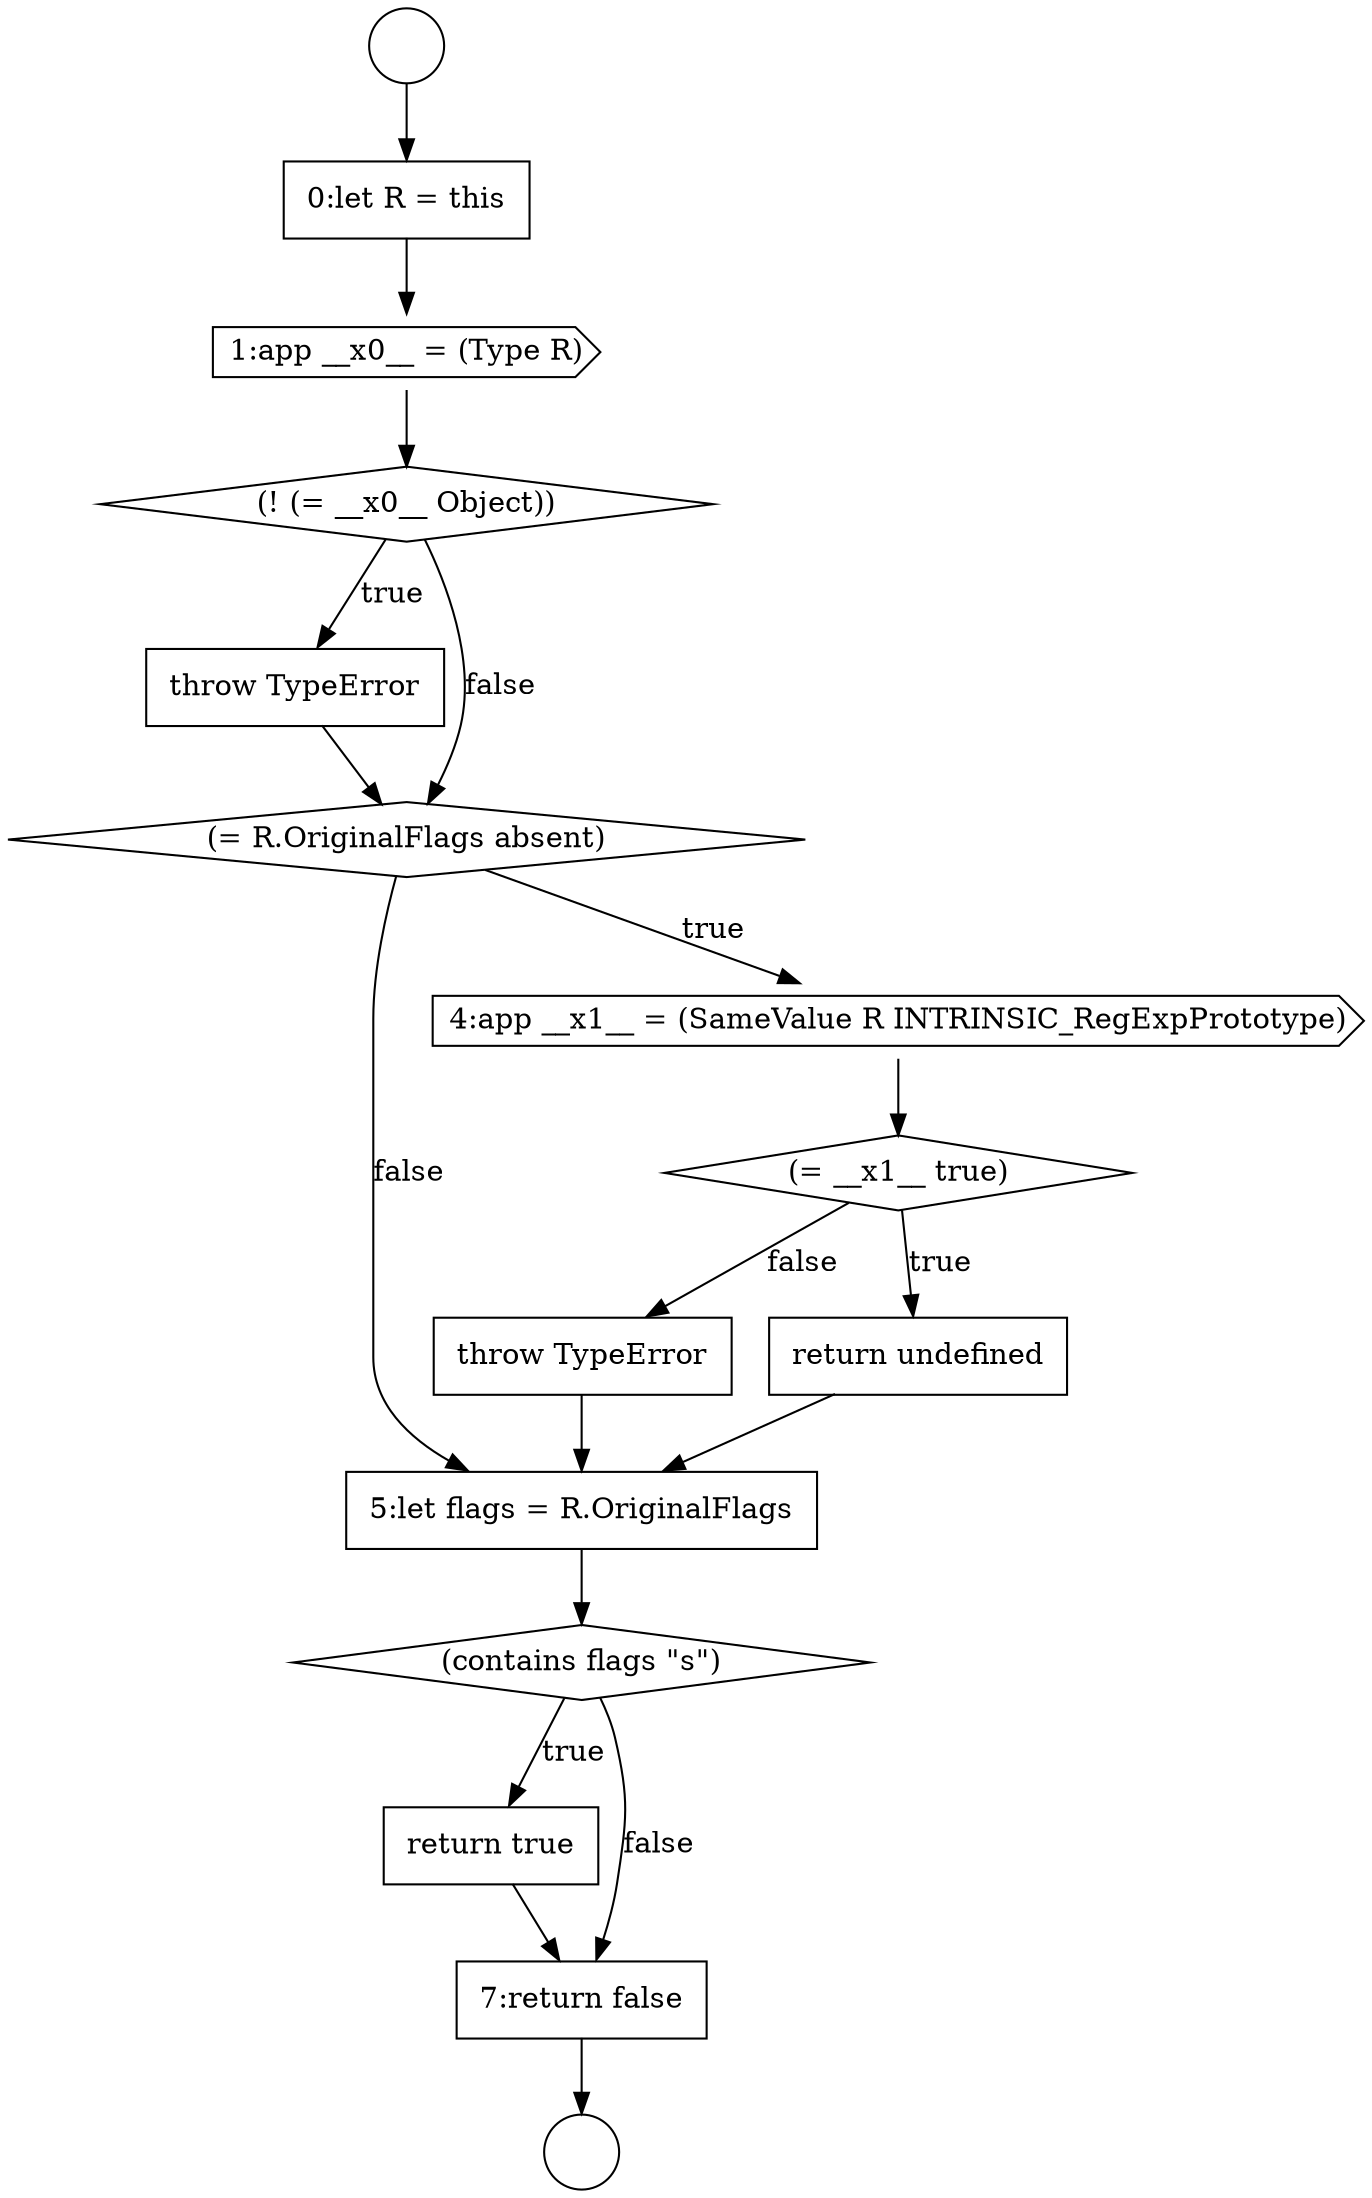 digraph {
  node13918 [shape=none, margin=0, label=<<font color="black">
    <table border="0" cellborder="1" cellspacing="0" cellpadding="10">
      <tr><td align="left">5:let flags = R.OriginalFlags</td></tr>
    </table>
  </font>> color="black" fillcolor="white" style=filled]
  node13915 [shape=diamond, label=<<font color="black">(= __x1__ true)</font>> color="black" fillcolor="white" style=filled]
  node13910 [shape=cds, label=<<font color="black">1:app __x0__ = (Type R)</font>> color="black" fillcolor="white" style=filled]
  node13914 [shape=cds, label=<<font color="black">4:app __x1__ = (SameValue R INTRINSIC_RegExpPrototype)</font>> color="black" fillcolor="white" style=filled]
  node13917 [shape=none, margin=0, label=<<font color="black">
    <table border="0" cellborder="1" cellspacing="0" cellpadding="10">
      <tr><td align="left">throw TypeError</td></tr>
    </table>
  </font>> color="black" fillcolor="white" style=filled]
  node13911 [shape=diamond, label=<<font color="black">(! (= __x0__ Object))</font>> color="black" fillcolor="white" style=filled]
  node13907 [shape=circle label=" " color="black" fillcolor="white" style=filled]
  node13908 [shape=circle label=" " color="black" fillcolor="white" style=filled]
  node13912 [shape=none, margin=0, label=<<font color="black">
    <table border="0" cellborder="1" cellspacing="0" cellpadding="10">
      <tr><td align="left">throw TypeError</td></tr>
    </table>
  </font>> color="black" fillcolor="white" style=filled]
  node13919 [shape=diamond, label=<<font color="black">(contains flags &quot;s&quot;)</font>> color="black" fillcolor="white" style=filled]
  node13909 [shape=none, margin=0, label=<<font color="black">
    <table border="0" cellborder="1" cellspacing="0" cellpadding="10">
      <tr><td align="left">0:let R = this</td></tr>
    </table>
  </font>> color="black" fillcolor="white" style=filled]
  node13913 [shape=diamond, label=<<font color="black">(= R.OriginalFlags absent)</font>> color="black" fillcolor="white" style=filled]
  node13920 [shape=none, margin=0, label=<<font color="black">
    <table border="0" cellborder="1" cellspacing="0" cellpadding="10">
      <tr><td align="left">return true</td></tr>
    </table>
  </font>> color="black" fillcolor="white" style=filled]
  node13921 [shape=none, margin=0, label=<<font color="black">
    <table border="0" cellborder="1" cellspacing="0" cellpadding="10">
      <tr><td align="left">7:return false</td></tr>
    </table>
  </font>> color="black" fillcolor="white" style=filled]
  node13916 [shape=none, margin=0, label=<<font color="black">
    <table border="0" cellborder="1" cellspacing="0" cellpadding="10">
      <tr><td align="left">return undefined</td></tr>
    </table>
  </font>> color="black" fillcolor="white" style=filled]
  node13920 -> node13921 [ color="black"]
  node13913 -> node13914 [label=<<font color="black">true</font>> color="black"]
  node13913 -> node13918 [label=<<font color="black">false</font>> color="black"]
  node13918 -> node13919 [ color="black"]
  node13919 -> node13920 [label=<<font color="black">true</font>> color="black"]
  node13919 -> node13921 [label=<<font color="black">false</font>> color="black"]
  node13915 -> node13916 [label=<<font color="black">true</font>> color="black"]
  node13915 -> node13917 [label=<<font color="black">false</font>> color="black"]
  node13912 -> node13913 [ color="black"]
  node13909 -> node13910 [ color="black"]
  node13911 -> node13912 [label=<<font color="black">true</font>> color="black"]
  node13911 -> node13913 [label=<<font color="black">false</font>> color="black"]
  node13921 -> node13908 [ color="black"]
  node13917 -> node13918 [ color="black"]
  node13916 -> node13918 [ color="black"]
  node13907 -> node13909 [ color="black"]
  node13914 -> node13915 [ color="black"]
  node13910 -> node13911 [ color="black"]
}
